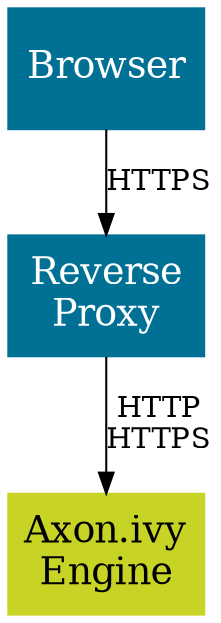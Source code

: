 
digraph overview {
  node [
    shape=box, 
    style=filled,
    margin=0 width=2 height=0.8
    fontcolor="white",    
    color="#007095",
    fixedsize=true,
    fontsize=18
  ];

  browser [ label="Browser", pos = "0,2.5!", width="1.3" height="0.8"];
  reverseproxy [ label="Reverse\nProxy", pos="3,2.5!" width="1.3" height="0.8"]
  engine [label="Axon.ivy\nEngine", pos="6,2.5!", height="0.8", width="1.3", color="#C7D426", fontcolor="black"];
  
  browser -> reverseproxy [ label="HTTPS"];
  reverseproxy -> engine [ label="HTTP\nHTTPS" ];
}
